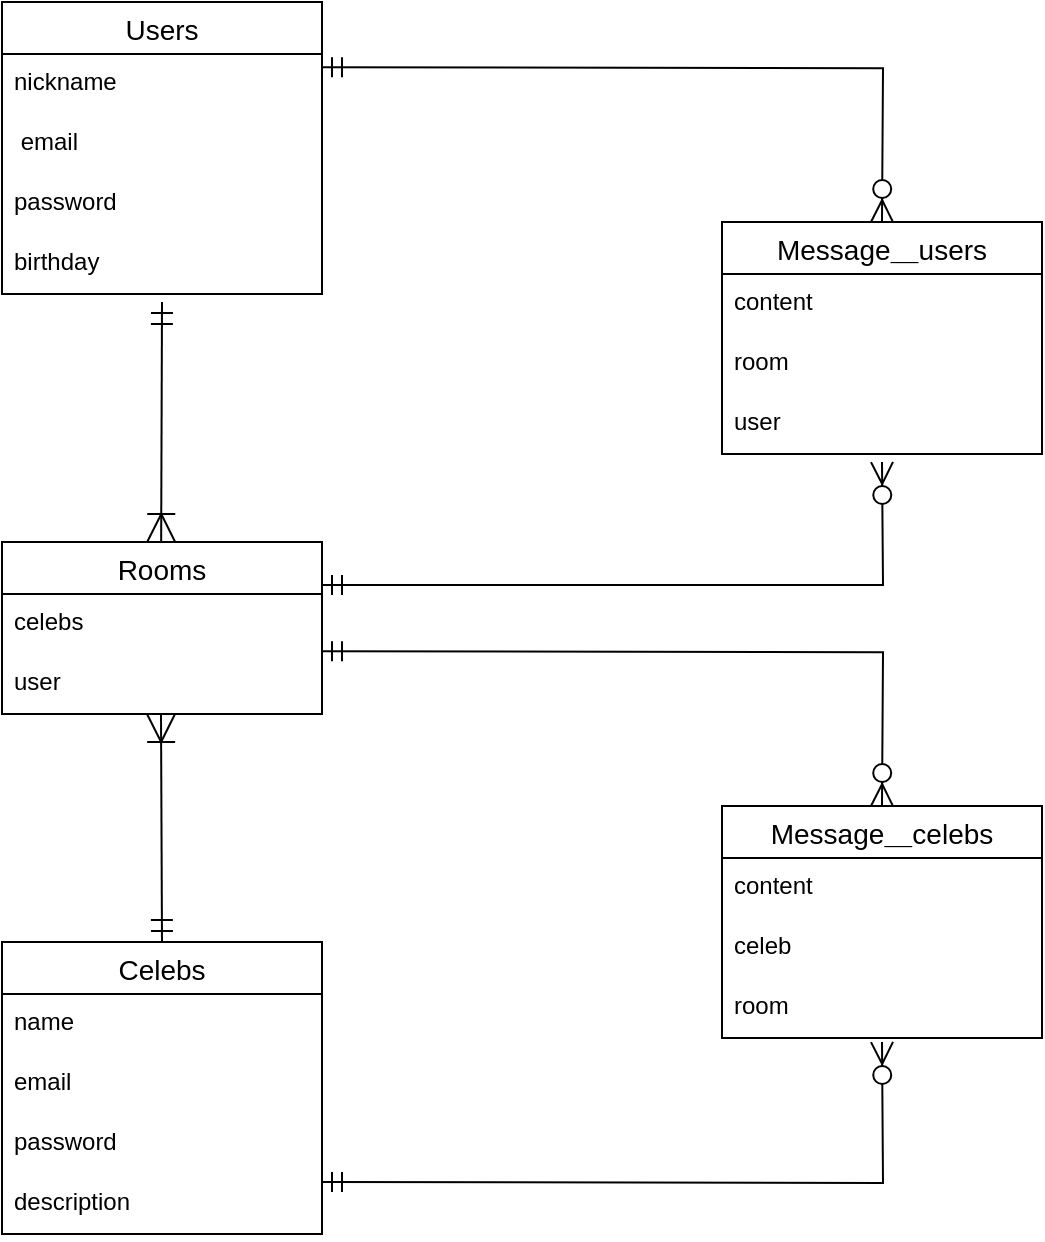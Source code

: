 <mxfile version="14.2.4" type="embed">
    <diagram id="9Kjxzyu7OuAWqm6vSWPa" name="ページ1">
        <mxGraphModel dx="824" dy="461" grid="1" gridSize="10" guides="1" tooltips="1" connect="1" arrows="1" fold="1" page="1" pageScale="1" pageWidth="850" pageHeight="1100" math="0" shadow="0">
            <root>
                <mxCell id="0"/>
                <mxCell id="1" parent="0"/>
                <mxCell id="105" value="Message＿users" style="swimlane;fontStyle=0;childLayout=stackLayout;horizontal=1;startSize=26;horizontalStack=0;resizeParent=1;resizeParentMax=0;resizeLast=0;collapsible=1;marginBottom=0;align=center;fontSize=14;" vertex="1" parent="1">
                    <mxGeometry x="480" y="200" width="160" height="116" as="geometry"/>
                </mxCell>
                <mxCell id="108" value="content" style="text;strokeColor=none;fillColor=none;spacingLeft=4;spacingRight=4;overflow=hidden;rotatable=0;points=[[0,0.5],[1,0.5]];portConstraint=eastwest;fontSize=12;" vertex="1" parent="105">
                    <mxGeometry y="26" width="160" height="30" as="geometry"/>
                </mxCell>
                <mxCell id="107" value="room" style="text;strokeColor=none;fillColor=none;spacingLeft=4;spacingRight=4;overflow=hidden;rotatable=0;points=[[0,0.5],[1,0.5]];portConstraint=eastwest;fontSize=12;" vertex="1" parent="105">
                    <mxGeometry y="56" width="160" height="30" as="geometry"/>
                </mxCell>
                <mxCell id="106" value="user" style="text;strokeColor=none;fillColor=none;spacingLeft=4;spacingRight=4;overflow=hidden;rotatable=0;points=[[0,0.5],[1,0.5]];portConstraint=eastwest;fontSize=12;" vertex="1" parent="105">
                    <mxGeometry y="86" width="160" height="30" as="geometry"/>
                </mxCell>
                <mxCell id="109" value="Rooms" style="swimlane;fontStyle=0;childLayout=stackLayout;horizontal=1;startSize=26;horizontalStack=0;resizeParent=1;resizeParentMax=0;resizeLast=0;collapsible=1;marginBottom=0;align=center;fontSize=14;" vertex="1" parent="1">
                    <mxGeometry x="120" y="360" width="160" height="86" as="geometry"/>
                </mxCell>
                <mxCell id="111" value="celebs" style="text;strokeColor=none;fillColor=none;spacingLeft=4;spacingRight=4;overflow=hidden;rotatable=0;points=[[0,0.5],[1,0.5]];portConstraint=eastwest;fontSize=12;" vertex="1" parent="109">
                    <mxGeometry y="26" width="160" height="30" as="geometry"/>
                </mxCell>
                <mxCell id="110" value="user" style="text;strokeColor=none;fillColor=none;spacingLeft=4;spacingRight=4;overflow=hidden;rotatable=0;points=[[0,0.5],[1,0.5]];portConstraint=eastwest;fontSize=12;" vertex="1" parent="109">
                    <mxGeometry y="56" width="160" height="30" as="geometry"/>
                </mxCell>
                <mxCell id="113" value="Users" style="swimlane;fontStyle=0;childLayout=stackLayout;horizontal=1;startSize=26;horizontalStack=0;resizeParent=1;resizeParentMax=0;resizeLast=0;collapsible=1;marginBottom=0;align=center;fontSize=14;" vertex="1" parent="1">
                    <mxGeometry x="120" y="90" width="160" height="146" as="geometry"/>
                </mxCell>
                <mxCell id="115" value="nickname" style="text;strokeColor=none;fillColor=none;spacingLeft=4;spacingRight=4;overflow=hidden;rotatable=0;points=[[0,0.5],[1,0.5]];portConstraint=eastwest;fontSize=12;" vertex="1" parent="113">
                    <mxGeometry y="26" width="160" height="30" as="geometry"/>
                </mxCell>
                <mxCell id="116" value=" email&#10;" style="text;strokeColor=none;fillColor=none;spacingLeft=4;spacingRight=4;overflow=hidden;rotatable=0;points=[[0,0.5],[1,0.5]];portConstraint=eastwest;fontSize=12;" vertex="1" parent="113">
                    <mxGeometry y="56" width="160" height="30" as="geometry"/>
                </mxCell>
                <mxCell id="126" value="password" style="text;strokeColor=none;fillColor=none;spacingLeft=4;spacingRight=4;overflow=hidden;rotatable=0;points=[[0,0.5],[1,0.5]];portConstraint=eastwest;fontSize=12;" vertex="1" parent="113">
                    <mxGeometry y="86" width="160" height="30" as="geometry"/>
                </mxCell>
                <mxCell id="127" value="birthday" style="text;strokeColor=none;fillColor=none;spacingLeft=4;spacingRight=4;overflow=hidden;rotatable=0;points=[[0,0.5],[1,0.5]];portConstraint=eastwest;fontSize=12;" vertex="1" parent="113">
                    <mxGeometry y="116" width="160" height="30" as="geometry"/>
                </mxCell>
                <mxCell id="121" value="Message＿celebs" style="swimlane;fontStyle=0;childLayout=stackLayout;horizontal=1;startSize=26;horizontalStack=0;resizeParent=1;resizeParentMax=0;resizeLast=0;collapsible=1;marginBottom=0;align=center;fontSize=14;" vertex="1" parent="1">
                    <mxGeometry x="480" y="492" width="160" height="116" as="geometry"/>
                </mxCell>
                <mxCell id="122" value="content" style="text;strokeColor=none;fillColor=none;spacingLeft=4;spacingRight=4;overflow=hidden;rotatable=0;points=[[0,0.5],[1,0.5]];portConstraint=eastwest;fontSize=12;" vertex="1" parent="121">
                    <mxGeometry y="26" width="160" height="30" as="geometry"/>
                </mxCell>
                <mxCell id="124" value="celeb" style="text;strokeColor=none;fillColor=none;spacingLeft=4;spacingRight=4;overflow=hidden;rotatable=0;points=[[0,0.5],[1,0.5]];portConstraint=eastwest;fontSize=12;" vertex="1" parent="121">
                    <mxGeometry y="56" width="160" height="30" as="geometry"/>
                </mxCell>
                <mxCell id="130" value="room" style="text;strokeColor=none;fillColor=none;spacingLeft=4;spacingRight=4;overflow=hidden;rotatable=0;points=[[0,0.5],[1,0.5]];portConstraint=eastwest;fontSize=12;" vertex="1" parent="121">
                    <mxGeometry y="86" width="160" height="30" as="geometry"/>
                </mxCell>
                <mxCell id="133" value="" style="edgeStyle=orthogonalEdgeStyle;fontSize=12;html=1;endArrow=ERzeroToMany;startArrow=ERmandOne;elbow=vertical;endSize=9;rounded=0;endFill=1;jumpSize=6;startSize=8;" edge="1" parent="1">
                    <mxGeometry width="100" height="100" relative="1" as="geometry">
                        <mxPoint x="280" y="680" as="sourcePoint"/>
                        <mxPoint x="560" y="610" as="targetPoint"/>
                    </mxGeometry>
                </mxCell>
                <mxCell id="117" value="Celebs" style="swimlane;fontStyle=0;childLayout=stackLayout;horizontal=1;startSize=26;horizontalStack=0;resizeParent=1;resizeParentMax=0;resizeLast=0;collapsible=1;marginBottom=0;align=center;fontSize=14;direction=east;" vertex="1" parent="1">
                    <mxGeometry x="120" y="560" width="160" height="146" as="geometry">
                        <mxRectangle x="130" y="510" width="160" height="26" as="alternateBounds"/>
                    </mxGeometry>
                </mxCell>
                <mxCell id="118" value="name" style="text;strokeColor=none;fillColor=none;spacingLeft=4;spacingRight=4;overflow=hidden;rotatable=0;points=[[0,0.5],[1,0.5]];portConstraint=eastwest;fontSize=12;" vertex="1" parent="117">
                    <mxGeometry y="26" width="160" height="30" as="geometry"/>
                </mxCell>
                <mxCell id="119" value="email" style="text;strokeColor=none;fillColor=none;spacingLeft=4;spacingRight=4;overflow=hidden;rotatable=0;points=[[0,0.5],[1,0.5]];portConstraint=eastwest;fontSize=12;" vertex="1" parent="117">
                    <mxGeometry y="56" width="160" height="30" as="geometry"/>
                </mxCell>
                <mxCell id="120" value="password" style="text;strokeColor=none;fillColor=none;spacingLeft=4;spacingRight=4;overflow=hidden;rotatable=0;points=[[0,0.5],[1,0.5]];portConstraint=eastwest;fontSize=12;" vertex="1" parent="117">
                    <mxGeometry y="86" width="160" height="30" as="geometry"/>
                </mxCell>
                <mxCell id="128" value="description" style="text;strokeColor=none;fillColor=none;spacingLeft=4;spacingRight=4;overflow=hidden;rotatable=0;points=[[0,0.5],[1,0.5]];portConstraint=eastwest;fontSize=12;" vertex="1" parent="117">
                    <mxGeometry y="116" width="160" height="30" as="geometry"/>
                </mxCell>
                <mxCell id="134" value="" style="fontSize=12;html=1;endArrow=ERoneToMany;startArrow=ERmandOne;rounded=0;endSize=12;startSize=9;exitX=0.5;exitY=0;exitDx=0;exitDy=0;" edge="1" parent="1" source="117">
                    <mxGeometry width="100" height="100" relative="1" as="geometry">
                        <mxPoint x="200.5" y="556" as="sourcePoint"/>
                        <mxPoint x="199.5" y="446" as="targetPoint"/>
                    </mxGeometry>
                </mxCell>
                <mxCell id="136" value="" style="fontSize=12;html=1;endArrow=ERoneToMany;startArrow=ERmandOne;rounded=0;endSize=12;startSize=9;" edge="1" parent="1">
                    <mxGeometry width="100" height="100" relative="1" as="geometry">
                        <mxPoint x="200" y="240" as="sourcePoint"/>
                        <mxPoint x="199.58" y="360" as="targetPoint"/>
                    </mxGeometry>
                </mxCell>
                <mxCell id="137" value="" style="edgeStyle=orthogonalEdgeStyle;fontSize=12;html=1;endArrow=ERzeroToMany;startArrow=ERmandOne;elbow=vertical;endSize=9;rounded=0;endFill=1;jumpSize=6;startSize=8;exitX=1;exitY=0.25;exitDx=0;exitDy=0;" edge="1" parent="1" source="109">
                    <mxGeometry width="100" height="100" relative="1" as="geometry">
                        <mxPoint x="280" y="400" as="sourcePoint"/>
                        <mxPoint x="560" y="320" as="targetPoint"/>
                    </mxGeometry>
                </mxCell>
                <mxCell id="132" value="" style="edgeStyle=orthogonalEdgeStyle;fontSize=12;html=1;endArrow=ERzeroToMany;startArrow=ERmandOne;elbow=vertical;endSize=9;rounded=0;endFill=1;jumpSize=6;startSize=8;" edge="1" parent="1">
                    <mxGeometry width="100" height="100" relative="1" as="geometry">
                        <mxPoint x="280" y="122.58" as="sourcePoint"/>
                        <mxPoint x="560" y="200" as="targetPoint"/>
                    </mxGeometry>
                </mxCell>
                <mxCell id="138" value="" style="edgeStyle=orthogonalEdgeStyle;fontSize=12;html=1;endArrow=ERzeroToMany;startArrow=ERmandOne;elbow=vertical;endSize=9;rounded=0;endFill=1;jumpSize=6;startSize=8;" edge="1" parent="1">
                    <mxGeometry width="100" height="100" relative="1" as="geometry">
                        <mxPoint x="280" y="414.58" as="sourcePoint"/>
                        <mxPoint x="560" y="492.0" as="targetPoint"/>
                    </mxGeometry>
                </mxCell>
            </root>
        </mxGraphModel>
    </diagram>
</mxfile>